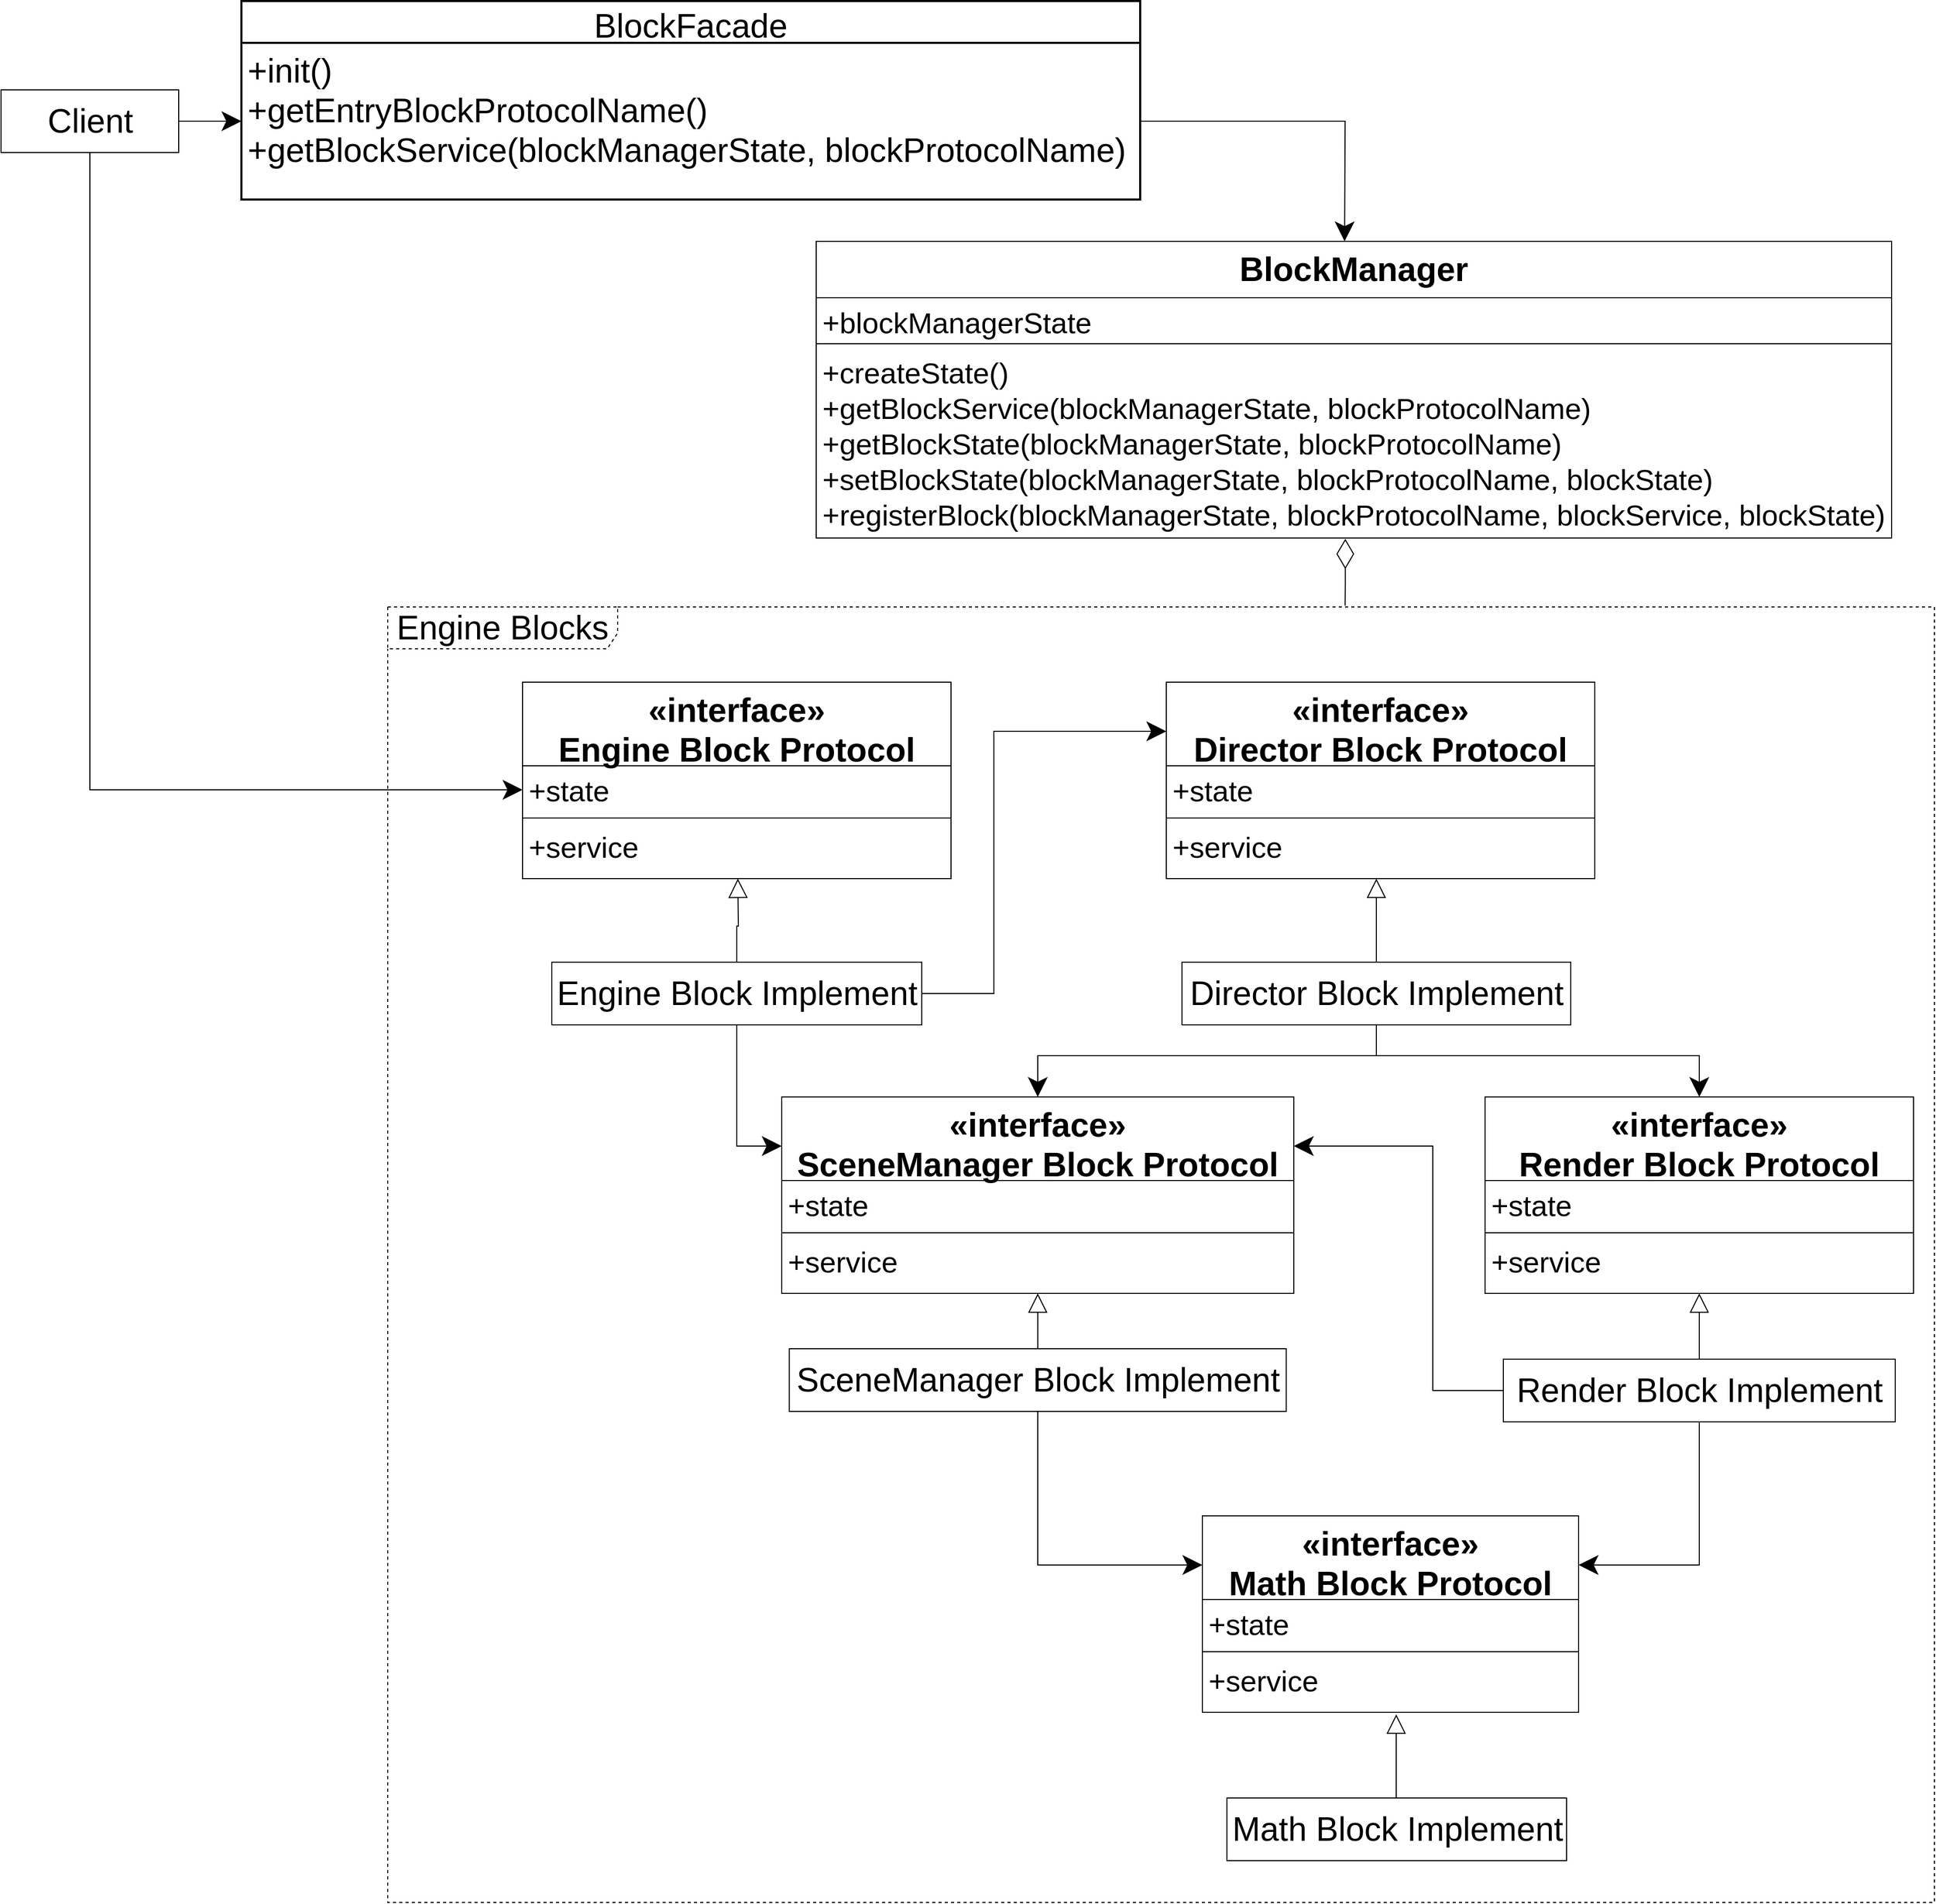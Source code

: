 <mxfile version="14.6.13" type="device"><diagram id="_nywk-HueDYWiFCjRjqK" name="第 1 页"><mxGraphModel dx="2333" dy="3603" grid="1" gridSize="10" guides="1" tooltips="1" connect="1" arrows="1" fold="1" page="1" pageScale="1" pageWidth="827" pageHeight="1169" math="0" shadow="0"><root><mxCell id="0"/><mxCell id="1" parent="0"/><mxCell id="obZDhRjXa5IsKzWZeU6c-23" value="&lt;font style=&quot;font-size: 32px&quot;&gt;Engine Blocks&lt;/font&gt;" style="shape=umlFrame;whiteSpace=wrap;html=1;width=220;height=40;fontSize=32;dashed=1;" parent="1" vertex="1"><mxGeometry x="1260" y="130" width="1480" height="1240" as="geometry"/></mxCell><mxCell id="obZDhRjXa5IsKzWZeU6c-24" style="edgeStyle=orthogonalEdgeStyle;rounded=0;orthogonalLoop=1;jettySize=auto;html=1;startSize=16;endSize=16;" parent="1" source="obZDhRjXa5IsKzWZeU6c-26" target="obZDhRjXa5IsKzWZeU6c-58" edge="1"><mxGeometry relative="1" as="geometry"/></mxCell><mxCell id="obZDhRjXa5IsKzWZeU6c-25" style="edgeStyle=orthogonalEdgeStyle;rounded=0;orthogonalLoop=1;jettySize=auto;html=1;entryX=0;entryY=0.5;entryDx=0;entryDy=0;endArrow=classic;endFill=1;startSize=16;endSize=16;exitX=0.5;exitY=1;exitDx=0;exitDy=0;" parent="1" source="obZDhRjXa5IsKzWZeU6c-26" target="MM1SSfFz-M3WFdnkCcBo-2" edge="1"><mxGeometry relative="1" as="geometry"><mxPoint x="1410" y="285" as="targetPoint"/></mxGeometry></mxCell><mxCell id="obZDhRjXa5IsKzWZeU6c-26" value="Client" style="html=1;fontSize=32;" parent="1" vertex="1"><mxGeometry x="890" y="-365.0" width="170" height="60" as="geometry"/></mxCell><mxCell id="obZDhRjXa5IsKzWZeU6c-27" style="edgeStyle=orthogonalEdgeStyle;rounded=0;orthogonalLoop=1;jettySize=auto;html=1;entryX=0.5;entryY=1;entryDx=0;entryDy=0;endArrow=block;endFill=0;endSize=16;startSize=16;" parent="1" source="obZDhRjXa5IsKzWZeU6c-30" edge="1"><mxGeometry relative="1" as="geometry"><mxPoint x="1595" y="390" as="targetPoint"/></mxGeometry></mxCell><mxCell id="obZDhRjXa5IsKzWZeU6c-28" style="edgeStyle=orthogonalEdgeStyle;rounded=0;orthogonalLoop=1;jettySize=auto;html=1;entryX=0;entryY=0.25;entryDx=0;entryDy=0;fontSize=32;endArrow=classic;endFill=1;endSize=16;startSize=16;" parent="1" source="obZDhRjXa5IsKzWZeU6c-30" target="MM1SSfFz-M3WFdnkCcBo-6" edge="1"><mxGeometry relative="1" as="geometry"><mxPoint x="2021" y="315" as="targetPoint"/><Array as="points"><mxPoint x="1840" y="500"/><mxPoint x="1840" y="249"/></Array></mxGeometry></mxCell><mxCell id="obZDhRjXa5IsKzWZeU6c-29" style="edgeStyle=orthogonalEdgeStyle;rounded=0;orthogonalLoop=1;jettySize=auto;html=1;entryX=0;entryY=0.25;entryDx=0;entryDy=0;fontSize=32;endArrow=classic;endFill=1;endSize=16;startSize=16;" parent="1" source="obZDhRjXa5IsKzWZeU6c-30" target="MM1SSfFz-M3WFdnkCcBo-10" edge="1"><mxGeometry relative="1" as="geometry"><mxPoint x="1627" y="712" as="targetPoint"/></mxGeometry></mxCell><mxCell id="obZDhRjXa5IsKzWZeU6c-30" value="Engine Block Implement" style="html=1;fontSize=32;" parent="1" vertex="1"><mxGeometry x="1417" y="470" width="354" height="60" as="geometry"/></mxCell><mxCell id="obZDhRjXa5IsKzWZeU6c-35" style="edgeStyle=orthogonalEdgeStyle;rounded=0;orthogonalLoop=1;jettySize=auto;html=1;entryX=0.5;entryY=1;entryDx=0;entryDy=0;fontSize=32;endArrow=block;endFill=0;endSize=16;startSize=16;" parent="1" source="obZDhRjXa5IsKzWZeU6c-38" edge="1"><mxGeometry relative="1" as="geometry"><mxPoint x="2206" y="390" as="targetPoint"/></mxGeometry></mxCell><mxCell id="obZDhRjXa5IsKzWZeU6c-36" style="edgeStyle=orthogonalEdgeStyle;rounded=0;orthogonalLoop=1;jettySize=auto;html=1;fontSize=32;endArrow=classic;endFill=1;endSize=16;startSize=16;entryX=0.5;entryY=0;entryDx=0;entryDy=0;" parent="1" source="obZDhRjXa5IsKzWZeU6c-38" target="MM1SSfFz-M3WFdnkCcBo-10" edge="1"><mxGeometry relative="1" as="geometry"><mxPoint x="1882" y="607" as="targetPoint"/></mxGeometry></mxCell><mxCell id="obZDhRjXa5IsKzWZeU6c-37" style="edgeStyle=orthogonalEdgeStyle;rounded=0;orthogonalLoop=1;jettySize=auto;html=1;fontSize=32;endArrow=classic;endFill=1;exitX=0.5;exitY=1;exitDx=0;exitDy=0;endSize=16;startSize=16;entryX=0.5;entryY=0;entryDx=0;entryDy=0;" parent="1" source="obZDhRjXa5IsKzWZeU6c-38" target="MM1SSfFz-M3WFdnkCcBo-14" edge="1"><mxGeometry relative="1" as="geometry"><mxPoint x="2515" y="607" as="targetPoint"/></mxGeometry></mxCell><mxCell id="obZDhRjXa5IsKzWZeU6c-38" value="Director Block&amp;nbsp;Implement" style="html=1;fontSize=32;" parent="1" vertex="1"><mxGeometry x="2020" y="470" width="372" height="60" as="geometry"/></mxCell><mxCell id="obZDhRjXa5IsKzWZeU6c-41" style="edgeStyle=orthogonalEdgeStyle;rounded=0;orthogonalLoop=1;jettySize=auto;html=1;entryX=0.5;entryY=1;entryDx=0;entryDy=0;fontSize=32;endArrow=block;endFill=0;endSize=16;startSize=16;" parent="1" source="obZDhRjXa5IsKzWZeU6c-43" edge="1"><mxGeometry relative="1" as="geometry"><mxPoint x="1882" y="787" as="targetPoint"/></mxGeometry></mxCell><mxCell id="obZDhRjXa5IsKzWZeU6c-42" style="edgeStyle=orthogonalEdgeStyle;rounded=0;orthogonalLoop=1;jettySize=auto;html=1;entryX=0;entryY=0.25;entryDx=0;entryDy=0;fontSize=32;endArrow=classic;endFill=1;exitX=0.5;exitY=1;exitDx=0;exitDy=0;endSize=16;startSize=16;" parent="1" source="obZDhRjXa5IsKzWZeU6c-43" target="MM1SSfFz-M3WFdnkCcBo-18" edge="1"><mxGeometry relative="1" as="geometry"><mxPoint x="2040" y="1115" as="targetPoint"/></mxGeometry></mxCell><mxCell id="obZDhRjXa5IsKzWZeU6c-43" value="SceneManager Block&amp;nbsp;Implement" style="html=1;fontSize=32;" parent="1" vertex="1"><mxGeometry x="1644.25" y="840" width="475.5" height="60" as="geometry"/></mxCell><mxCell id="obZDhRjXa5IsKzWZeU6c-46" style="edgeStyle=orthogonalEdgeStyle;rounded=0;orthogonalLoop=1;jettySize=auto;html=1;entryX=0.5;entryY=1;entryDx=0;entryDy=0;fontSize=32;endArrow=block;endFill=0;endSize=16;startSize=16;" parent="1" source="obZDhRjXa5IsKzWZeU6c-49" edge="1"><mxGeometry relative="1" as="geometry"><mxPoint x="2515" y="787" as="targetPoint"/></mxGeometry></mxCell><mxCell id="obZDhRjXa5IsKzWZeU6c-47" style="edgeStyle=orthogonalEdgeStyle;rounded=0;orthogonalLoop=1;jettySize=auto;html=1;entryX=1;entryY=0.25;entryDx=0;entryDy=0;fontSize=32;endArrow=classic;endFill=1;endSize=16;startSize=16;" parent="1" source="obZDhRjXa5IsKzWZeU6c-49" target="MM1SSfFz-M3WFdnkCcBo-10" edge="1"><mxGeometry relative="1" as="geometry"><mxPoint x="2137" y="712" as="targetPoint"/><Array as="points"><mxPoint x="2260" y="880"/><mxPoint x="2260" y="646"/></Array></mxGeometry></mxCell><mxCell id="obZDhRjXa5IsKzWZeU6c-48" style="edgeStyle=orthogonalEdgeStyle;rounded=0;orthogonalLoop=1;jettySize=auto;html=1;entryX=1;entryY=0.25;entryDx=0;entryDy=0;fontSize=32;endArrow=classic;endFill=1;exitX=0.5;exitY=1;exitDx=0;exitDy=0;endSize=16;startSize=16;" parent="1" source="obZDhRjXa5IsKzWZeU6c-49" target="MM1SSfFz-M3WFdnkCcBo-18" edge="1"><mxGeometry relative="1" as="geometry"><mxPoint x="2410.0" y="1115" as="targetPoint"/></mxGeometry></mxCell><mxCell id="obZDhRjXa5IsKzWZeU6c-49" value="Render Block&amp;nbsp;Implement" style="html=1;fontSize=32;" parent="1" vertex="1"><mxGeometry x="2327.5" y="850" width="375" height="60" as="geometry"/></mxCell><mxCell id="obZDhRjXa5IsKzWZeU6c-52" style="edgeStyle=orthogonalEdgeStyle;rounded=0;orthogonalLoop=1;jettySize=auto;html=1;fontSize=32;endArrow=block;endFill=0;endSize=16;startSize=16;" parent="1" source="obZDhRjXa5IsKzWZeU6c-53" edge="1"><mxGeometry relative="1" as="geometry"><mxPoint x="2225" y="1190" as="targetPoint"/></mxGeometry></mxCell><mxCell id="obZDhRjXa5IsKzWZeU6c-53" value="Math Block&amp;nbsp;Implement" style="html=1;fontSize=32;" parent="1" vertex="1"><mxGeometry x="2063" y="1270" width="325" height="60" as="geometry"/></mxCell><mxCell id="obZDhRjXa5IsKzWZeU6c-56" style="edgeStyle=orthogonalEdgeStyle;rounded=0;orthogonalLoop=1;jettySize=auto;html=1;exitX=1;exitY=0.5;exitDx=0;exitDy=0;endSize=16;startSize=16;" parent="1" source="obZDhRjXa5IsKzWZeU6c-58" edge="1"><mxGeometry relative="1" as="geometry"><mxPoint x="2175.6" y="-220" as="targetPoint"/></mxGeometry></mxCell><mxCell id="obZDhRjXa5IsKzWZeU6c-57" value="BlockFacade" style="swimlane;childLayout=stackLayout;horizontal=1;startSize=40;horizontalStack=0;rounded=0;fontSize=32;fontStyle=0;strokeWidth=2;resizeParent=0;resizeLast=1;shadow=0;dashed=0;align=center;" parent="1" vertex="1"><mxGeometry x="1120" y="-450" width="860" height="190" as="geometry"/></mxCell><mxCell id="obZDhRjXa5IsKzWZeU6c-58" value="+init()&#10;+getEntryBlockProtocolName()&#10;+getBlockService(blockManagerState, blockProtocolName)&#10;" style="align=left;strokeColor=none;fillColor=none;spacingLeft=4;fontSize=32;verticalAlign=top;resizable=0;rotatable=0;part=1;" parent="obZDhRjXa5IsKzWZeU6c-57" vertex="1"><mxGeometry y="40" width="860" height="150" as="geometry"/></mxCell><mxCell id="obZDhRjXa5IsKzWZeU6c-59" style="edgeStyle=orthogonalEdgeStyle;rounded=0;orthogonalLoop=1;jettySize=auto;html=1;endSize=26;startSize=26;endArrow=none;endFill=0;startArrow=diamondThin;startFill=0;exitX=0.492;exitY=1.004;exitDx=0;exitDy=0;exitPerimeter=0;entryX=0.619;entryY=-0.001;entryDx=0;entryDy=0;entryPerimeter=0;" parent="1" source="OyWtYTJUe2X4pXwHsu83-4" target="obZDhRjXa5IsKzWZeU6c-23" edge="1"><mxGeometry relative="1" as="geometry"><mxPoint x="2176" y="120" as="targetPoint"/><mxPoint x="2175.5" y="31" as="sourcePoint"/></mxGeometry></mxCell><mxCell id="MM1SSfFz-M3WFdnkCcBo-1" value="«interface»&#10;Engine Block Protocol" style="swimlane;fontStyle=1;align=center;verticalAlign=top;childLayout=stackLayout;horizontal=1;startSize=80;horizontalStack=0;resizeParent=1;resizeParentMax=0;resizeLast=0;collapsible=1;marginBottom=0;fontSize=32;" parent="1" vertex="1"><mxGeometry x="1389" y="202" width="410" height="188" as="geometry"/></mxCell><mxCell id="MM1SSfFz-M3WFdnkCcBo-2" value="+state" style="text;strokeColor=none;fillColor=none;align=left;verticalAlign=top;spacingLeft=4;spacingRight=4;overflow=hidden;rotatable=0;points=[[0,0.5],[1,0.5]];portConstraint=eastwest;fontSize=28;" parent="MM1SSfFz-M3WFdnkCcBo-1" vertex="1"><mxGeometry y="80" width="410" height="46" as="geometry"/></mxCell><mxCell id="MM1SSfFz-M3WFdnkCcBo-3" value="" style="line;strokeWidth=1;fillColor=none;align=left;verticalAlign=middle;spacingTop=-1;spacingLeft=3;spacingRight=3;rotatable=0;labelPosition=right;points=[];portConstraint=eastwest;" parent="MM1SSfFz-M3WFdnkCcBo-1" vertex="1"><mxGeometry y="126" width="410" height="8" as="geometry"/></mxCell><mxCell id="MM1SSfFz-M3WFdnkCcBo-4" value="+service" style="text;strokeColor=none;fillColor=none;align=left;verticalAlign=top;spacingLeft=4;spacingRight=4;overflow=hidden;rotatable=0;points=[[0,0.5],[1,0.5]];portConstraint=eastwest;fontSize=28;" parent="MM1SSfFz-M3WFdnkCcBo-1" vertex="1"><mxGeometry y="134" width="410" height="54" as="geometry"/></mxCell><mxCell id="MM1SSfFz-M3WFdnkCcBo-6" value="«interface»&#10;Director Block Protocol" style="swimlane;fontStyle=1;align=center;verticalAlign=top;childLayout=stackLayout;horizontal=1;startSize=80;horizontalStack=0;resizeParent=1;resizeParentMax=0;resizeLast=0;collapsible=1;marginBottom=0;fontSize=32;" parent="1" vertex="1"><mxGeometry x="2005" y="202" width="410" height="188" as="geometry"/></mxCell><mxCell id="MM1SSfFz-M3WFdnkCcBo-7" value="+state" style="text;strokeColor=none;fillColor=none;align=left;verticalAlign=top;spacingLeft=4;spacingRight=4;overflow=hidden;rotatable=0;points=[[0,0.5],[1,0.5]];portConstraint=eastwest;fontSize=28;" parent="MM1SSfFz-M3WFdnkCcBo-6" vertex="1"><mxGeometry y="80" width="410" height="46" as="geometry"/></mxCell><mxCell id="MM1SSfFz-M3WFdnkCcBo-8" value="" style="line;strokeWidth=1;fillColor=none;align=left;verticalAlign=middle;spacingTop=-1;spacingLeft=3;spacingRight=3;rotatable=0;labelPosition=right;points=[];portConstraint=eastwest;" parent="MM1SSfFz-M3WFdnkCcBo-6" vertex="1"><mxGeometry y="126" width="410" height="8" as="geometry"/></mxCell><mxCell id="MM1SSfFz-M3WFdnkCcBo-9" value="+service" style="text;strokeColor=none;fillColor=none;align=left;verticalAlign=top;spacingLeft=4;spacingRight=4;overflow=hidden;rotatable=0;points=[[0,0.5],[1,0.5]];portConstraint=eastwest;fontSize=28;" parent="MM1SSfFz-M3WFdnkCcBo-6" vertex="1"><mxGeometry y="134" width="410" height="54" as="geometry"/></mxCell><mxCell id="MM1SSfFz-M3WFdnkCcBo-10" value="«interface»&#10;SceneManager Block Protocol" style="swimlane;fontStyle=1;align=center;verticalAlign=top;childLayout=stackLayout;horizontal=1;startSize=80;horizontalStack=0;resizeParent=1;resizeParentMax=0;resizeLast=0;collapsible=1;marginBottom=0;fontSize=32;" parent="1" vertex="1"><mxGeometry x="1637" y="599" width="490" height="188" as="geometry"/></mxCell><mxCell id="MM1SSfFz-M3WFdnkCcBo-11" value="+state" style="text;strokeColor=none;fillColor=none;align=left;verticalAlign=top;spacingLeft=4;spacingRight=4;overflow=hidden;rotatable=0;points=[[0,0.5],[1,0.5]];portConstraint=eastwest;fontSize=28;" parent="MM1SSfFz-M3WFdnkCcBo-10" vertex="1"><mxGeometry y="80" width="490" height="46" as="geometry"/></mxCell><mxCell id="MM1SSfFz-M3WFdnkCcBo-12" value="" style="line;strokeWidth=1;fillColor=none;align=left;verticalAlign=middle;spacingTop=-1;spacingLeft=3;spacingRight=3;rotatable=0;labelPosition=right;points=[];portConstraint=eastwest;" parent="MM1SSfFz-M3WFdnkCcBo-10" vertex="1"><mxGeometry y="126" width="490" height="8" as="geometry"/></mxCell><mxCell id="MM1SSfFz-M3WFdnkCcBo-13" value="+service" style="text;strokeColor=none;fillColor=none;align=left;verticalAlign=top;spacingLeft=4;spacingRight=4;overflow=hidden;rotatable=0;points=[[0,0.5],[1,0.5]];portConstraint=eastwest;fontSize=28;" parent="MM1SSfFz-M3WFdnkCcBo-10" vertex="1"><mxGeometry y="134" width="490" height="54" as="geometry"/></mxCell><mxCell id="MM1SSfFz-M3WFdnkCcBo-14" value="«interface»&#10;Render Block Protocol" style="swimlane;fontStyle=1;align=center;verticalAlign=top;childLayout=stackLayout;horizontal=1;startSize=80;horizontalStack=0;resizeParent=1;resizeParentMax=0;resizeLast=0;collapsible=1;marginBottom=0;fontSize=32;" parent="1" vertex="1"><mxGeometry x="2310" y="599" width="410" height="188" as="geometry"/></mxCell><mxCell id="MM1SSfFz-M3WFdnkCcBo-15" value="+state" style="text;strokeColor=none;fillColor=none;align=left;verticalAlign=top;spacingLeft=4;spacingRight=4;overflow=hidden;rotatable=0;points=[[0,0.5],[1,0.5]];portConstraint=eastwest;fontSize=28;" parent="MM1SSfFz-M3WFdnkCcBo-14" vertex="1"><mxGeometry y="80" width="410" height="46" as="geometry"/></mxCell><mxCell id="MM1SSfFz-M3WFdnkCcBo-16" value="" style="line;strokeWidth=1;fillColor=none;align=left;verticalAlign=middle;spacingTop=-1;spacingLeft=3;spacingRight=3;rotatable=0;labelPosition=right;points=[];portConstraint=eastwest;" parent="MM1SSfFz-M3WFdnkCcBo-14" vertex="1"><mxGeometry y="126" width="410" height="8" as="geometry"/></mxCell><mxCell id="MM1SSfFz-M3WFdnkCcBo-17" value="+service" style="text;strokeColor=none;fillColor=none;align=left;verticalAlign=top;spacingLeft=4;spacingRight=4;overflow=hidden;rotatable=0;points=[[0,0.5],[1,0.5]];portConstraint=eastwest;fontSize=28;" parent="MM1SSfFz-M3WFdnkCcBo-14" vertex="1"><mxGeometry y="134" width="410" height="54" as="geometry"/></mxCell><mxCell id="MM1SSfFz-M3WFdnkCcBo-18" value="«interface»&#10;Math Block Protocol" style="swimlane;fontStyle=1;align=center;verticalAlign=top;childLayout=stackLayout;horizontal=1;startSize=80;horizontalStack=0;resizeParent=1;resizeParentMax=0;resizeLast=0;collapsible=1;marginBottom=0;fontSize=32;" parent="1" vertex="1"><mxGeometry x="2039.5" y="1000" width="360" height="188" as="geometry"/></mxCell><mxCell id="MM1SSfFz-M3WFdnkCcBo-19" value="+state" style="text;strokeColor=none;fillColor=none;align=left;verticalAlign=top;spacingLeft=4;spacingRight=4;overflow=hidden;rotatable=0;points=[[0,0.5],[1,0.5]];portConstraint=eastwest;fontSize=28;" parent="MM1SSfFz-M3WFdnkCcBo-18" vertex="1"><mxGeometry y="80" width="360" height="46" as="geometry"/></mxCell><mxCell id="MM1SSfFz-M3WFdnkCcBo-20" value="" style="line;strokeWidth=1;fillColor=none;align=left;verticalAlign=middle;spacingTop=-1;spacingLeft=3;spacingRight=3;rotatable=0;labelPosition=right;points=[];portConstraint=eastwest;" parent="MM1SSfFz-M3WFdnkCcBo-18" vertex="1"><mxGeometry y="126" width="360" height="8" as="geometry"/></mxCell><mxCell id="MM1SSfFz-M3WFdnkCcBo-21" value="+service" style="text;strokeColor=none;fillColor=none;align=left;verticalAlign=top;spacingLeft=4;spacingRight=4;overflow=hidden;rotatable=0;points=[[0,0.5],[1,0.5]];portConstraint=eastwest;fontSize=28;" parent="MM1SSfFz-M3WFdnkCcBo-18" vertex="1"><mxGeometry y="134" width="360" height="54" as="geometry"/></mxCell><mxCell id="OyWtYTJUe2X4pXwHsu83-1" value="BlockManager" style="swimlane;fontStyle=1;align=center;verticalAlign=top;childLayout=stackLayout;horizontal=1;startSize=54;horizontalStack=0;resizeParent=1;resizeParentMax=0;resizeLast=0;collapsible=1;marginBottom=0;fontSize=32;" parent="1" vertex="1"><mxGeometry x="1670" y="-220" width="1029" height="284" as="geometry"/></mxCell><mxCell id="OyWtYTJUe2X4pXwHsu83-2" value="+blockManagerState" style="text;strokeColor=none;fillColor=none;align=left;verticalAlign=top;spacingLeft=4;spacingRight=4;overflow=hidden;rotatable=0;points=[[0,0.5],[1,0.5]];portConstraint=eastwest;fontSize=28;" parent="OyWtYTJUe2X4pXwHsu83-1" vertex="1"><mxGeometry y="54" width="1029" height="40" as="geometry"/></mxCell><mxCell id="OyWtYTJUe2X4pXwHsu83-3" value="" style="line;strokeWidth=1;fillColor=none;align=left;verticalAlign=middle;spacingTop=-1;spacingLeft=3;spacingRight=3;rotatable=0;labelPosition=right;points=[];portConstraint=eastwest;" parent="OyWtYTJUe2X4pXwHsu83-1" vertex="1"><mxGeometry y="94" width="1029" height="8" as="geometry"/></mxCell><mxCell id="OyWtYTJUe2X4pXwHsu83-4" value="+createState()&#10;+getBlockService(blockManagerState, blockProtocolName)&#10;+getBlockState(blockManagerState, blockProtocolName)&#10;+setBlockState(blockManagerState, blockProtocolName, blockState)&#10;+registerBlock(blockManagerState, blockProtocolName, blockService, blockState)" style="text;strokeColor=none;fillColor=none;align=left;verticalAlign=top;spacingLeft=4;spacingRight=4;overflow=hidden;rotatable=0;points=[[0,0.5],[1,0.5]];portConstraint=eastwest;fontSize=28;" parent="OyWtYTJUe2X4pXwHsu83-1" vertex="1"><mxGeometry y="102" width="1029" height="182" as="geometry"/></mxCell></root></mxGraphModel></diagram></mxfile>